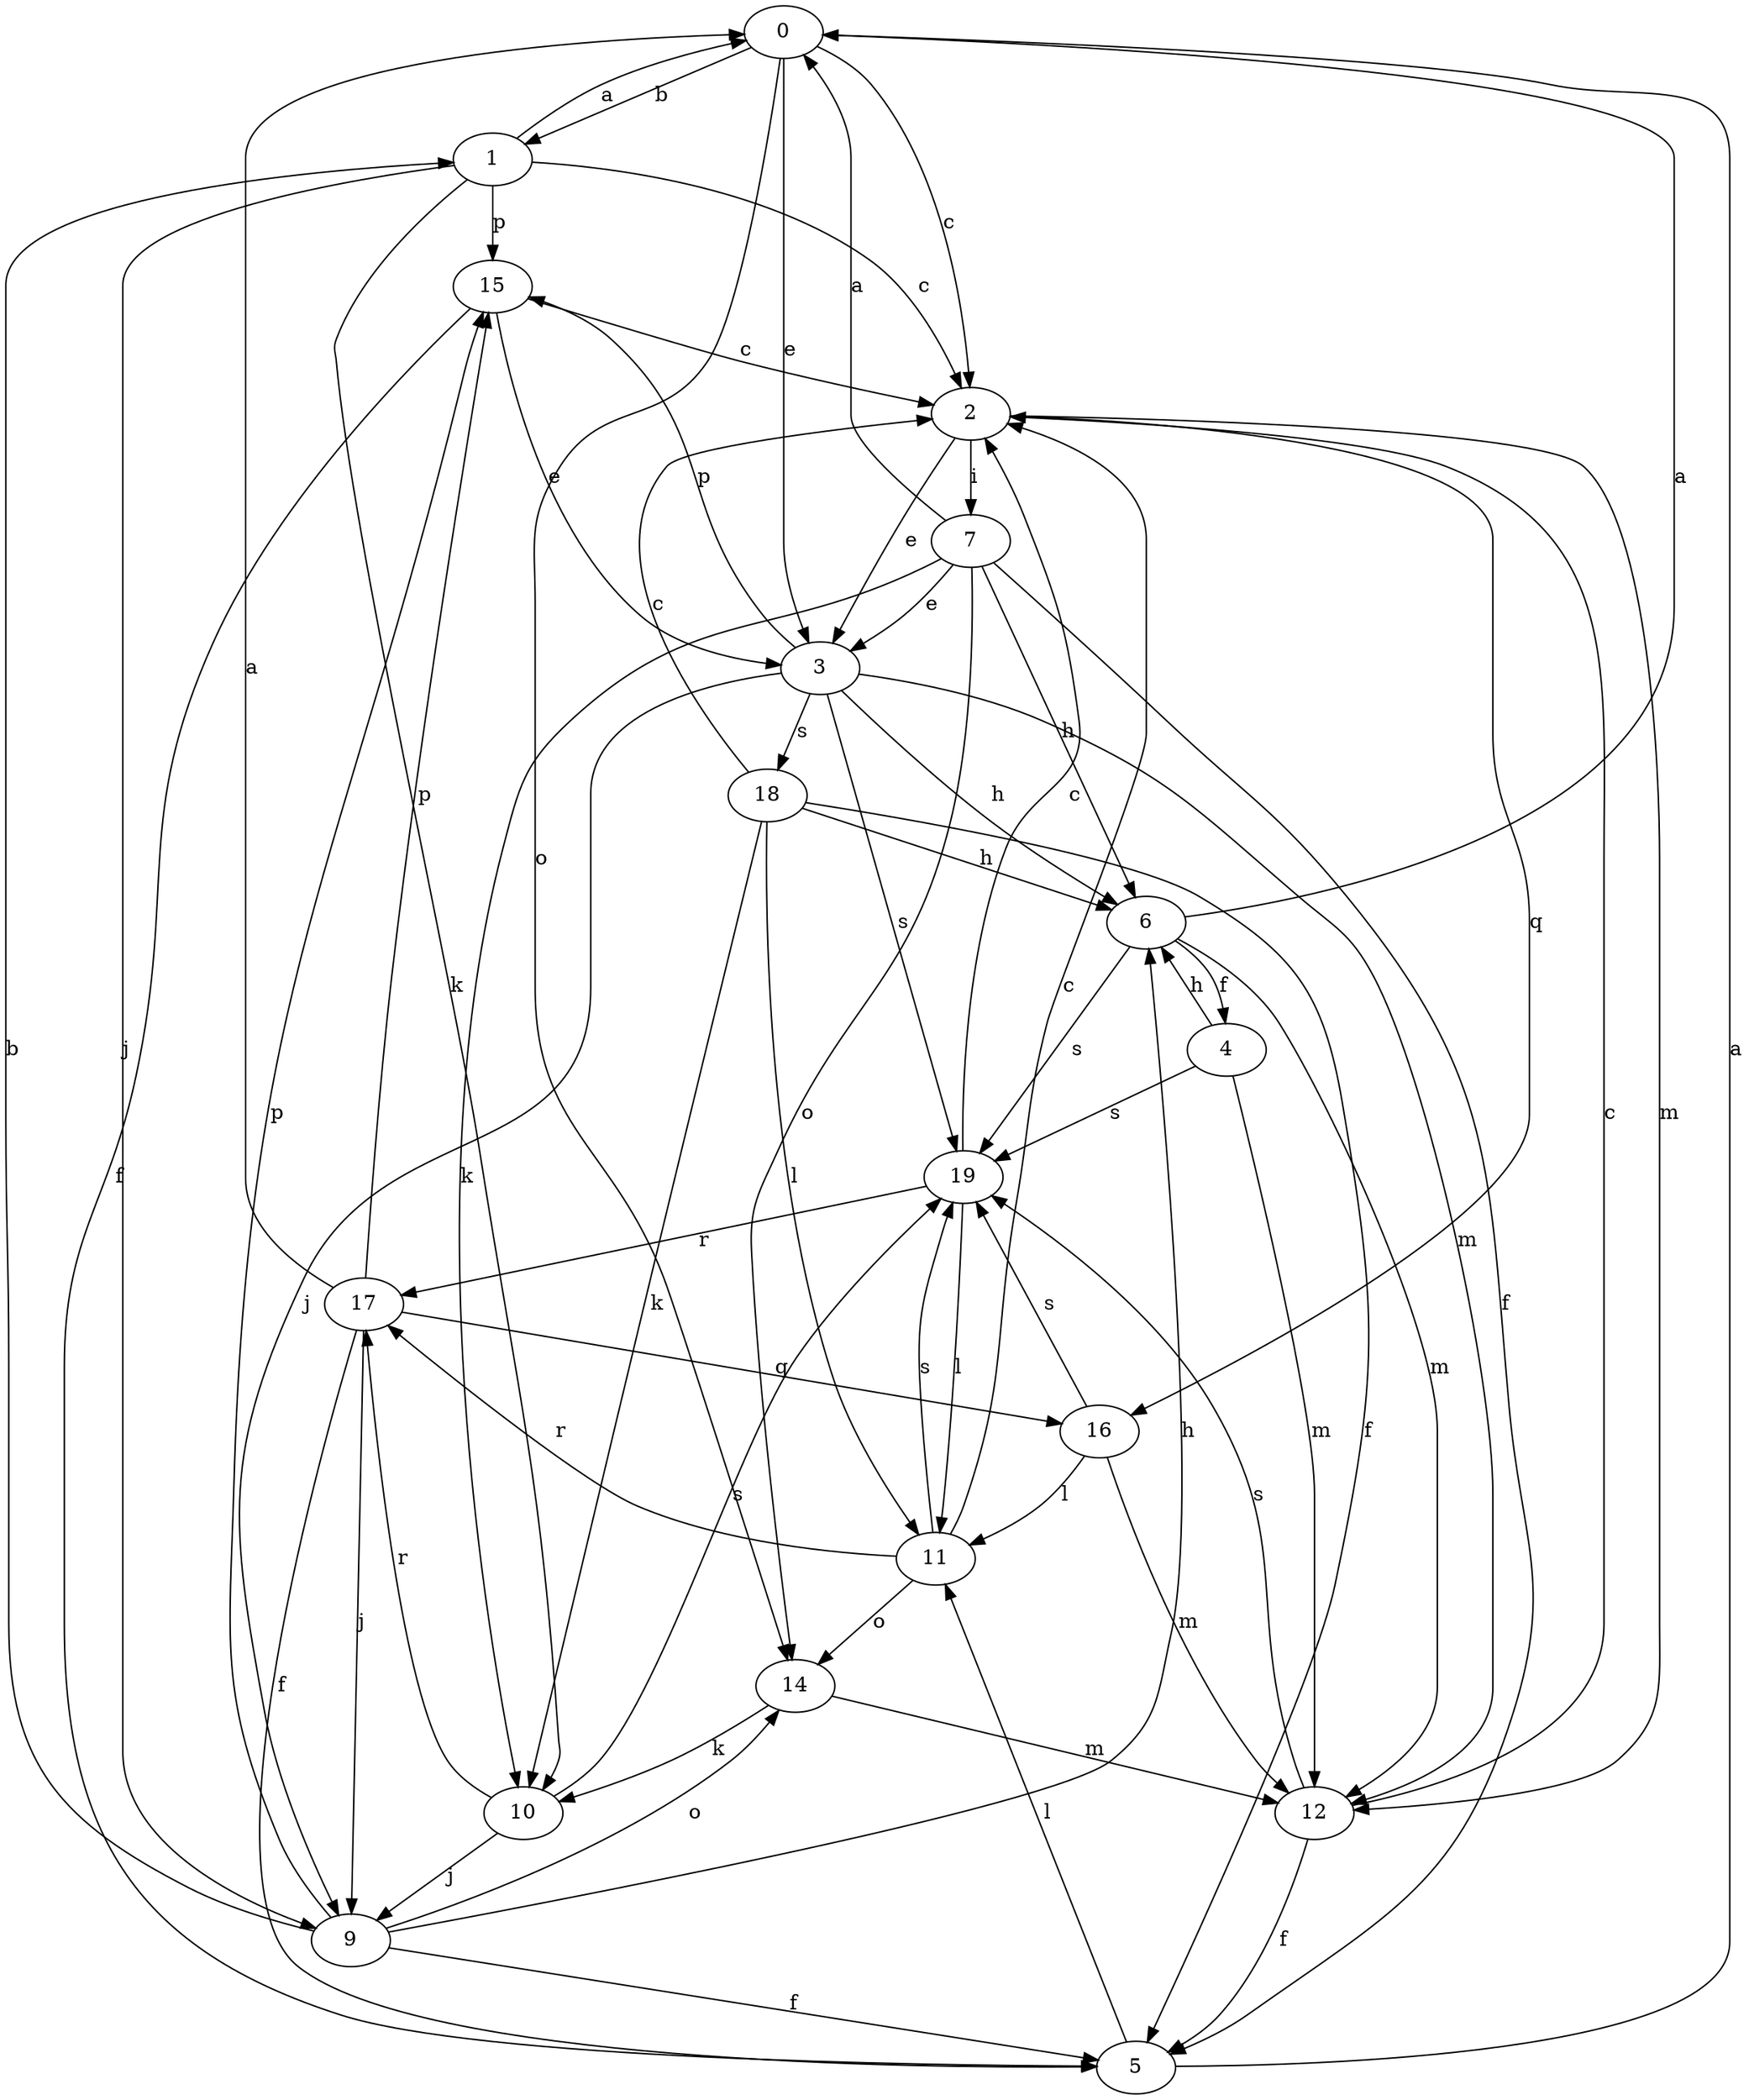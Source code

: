 strict digraph  {
0;
1;
2;
3;
4;
5;
6;
7;
9;
10;
11;
12;
14;
15;
16;
17;
18;
19;
0 -> 1  [label=b];
0 -> 2  [label=c];
0 -> 3  [label=e];
0 -> 14  [label=o];
1 -> 0  [label=a];
1 -> 2  [label=c];
1 -> 9  [label=j];
1 -> 10  [label=k];
1 -> 15  [label=p];
2 -> 3  [label=e];
2 -> 7  [label=i];
2 -> 12  [label=m];
2 -> 16  [label=q];
3 -> 6  [label=h];
3 -> 9  [label=j];
3 -> 12  [label=m];
3 -> 15  [label=p];
3 -> 18  [label=s];
3 -> 19  [label=s];
4 -> 6  [label=h];
4 -> 12  [label=m];
4 -> 19  [label=s];
5 -> 0  [label=a];
5 -> 11  [label=l];
6 -> 0  [label=a];
6 -> 4  [label=f];
6 -> 12  [label=m];
6 -> 19  [label=s];
7 -> 0  [label=a];
7 -> 3  [label=e];
7 -> 5  [label=f];
7 -> 6  [label=h];
7 -> 10  [label=k];
7 -> 14  [label=o];
9 -> 1  [label=b];
9 -> 5  [label=f];
9 -> 6  [label=h];
9 -> 14  [label=o];
9 -> 15  [label=p];
10 -> 9  [label=j];
10 -> 17  [label=r];
10 -> 19  [label=s];
11 -> 2  [label=c];
11 -> 14  [label=o];
11 -> 17  [label=r];
11 -> 19  [label=s];
12 -> 2  [label=c];
12 -> 5  [label=f];
12 -> 19  [label=s];
14 -> 10  [label=k];
14 -> 12  [label=m];
15 -> 2  [label=c];
15 -> 3  [label=e];
15 -> 5  [label=f];
16 -> 11  [label=l];
16 -> 12  [label=m];
16 -> 19  [label=s];
17 -> 0  [label=a];
17 -> 5  [label=f];
17 -> 9  [label=j];
17 -> 15  [label=p];
17 -> 16  [label=q];
18 -> 2  [label=c];
18 -> 5  [label=f];
18 -> 6  [label=h];
18 -> 10  [label=k];
18 -> 11  [label=l];
19 -> 2  [label=c];
19 -> 11  [label=l];
19 -> 17  [label=r];
}
